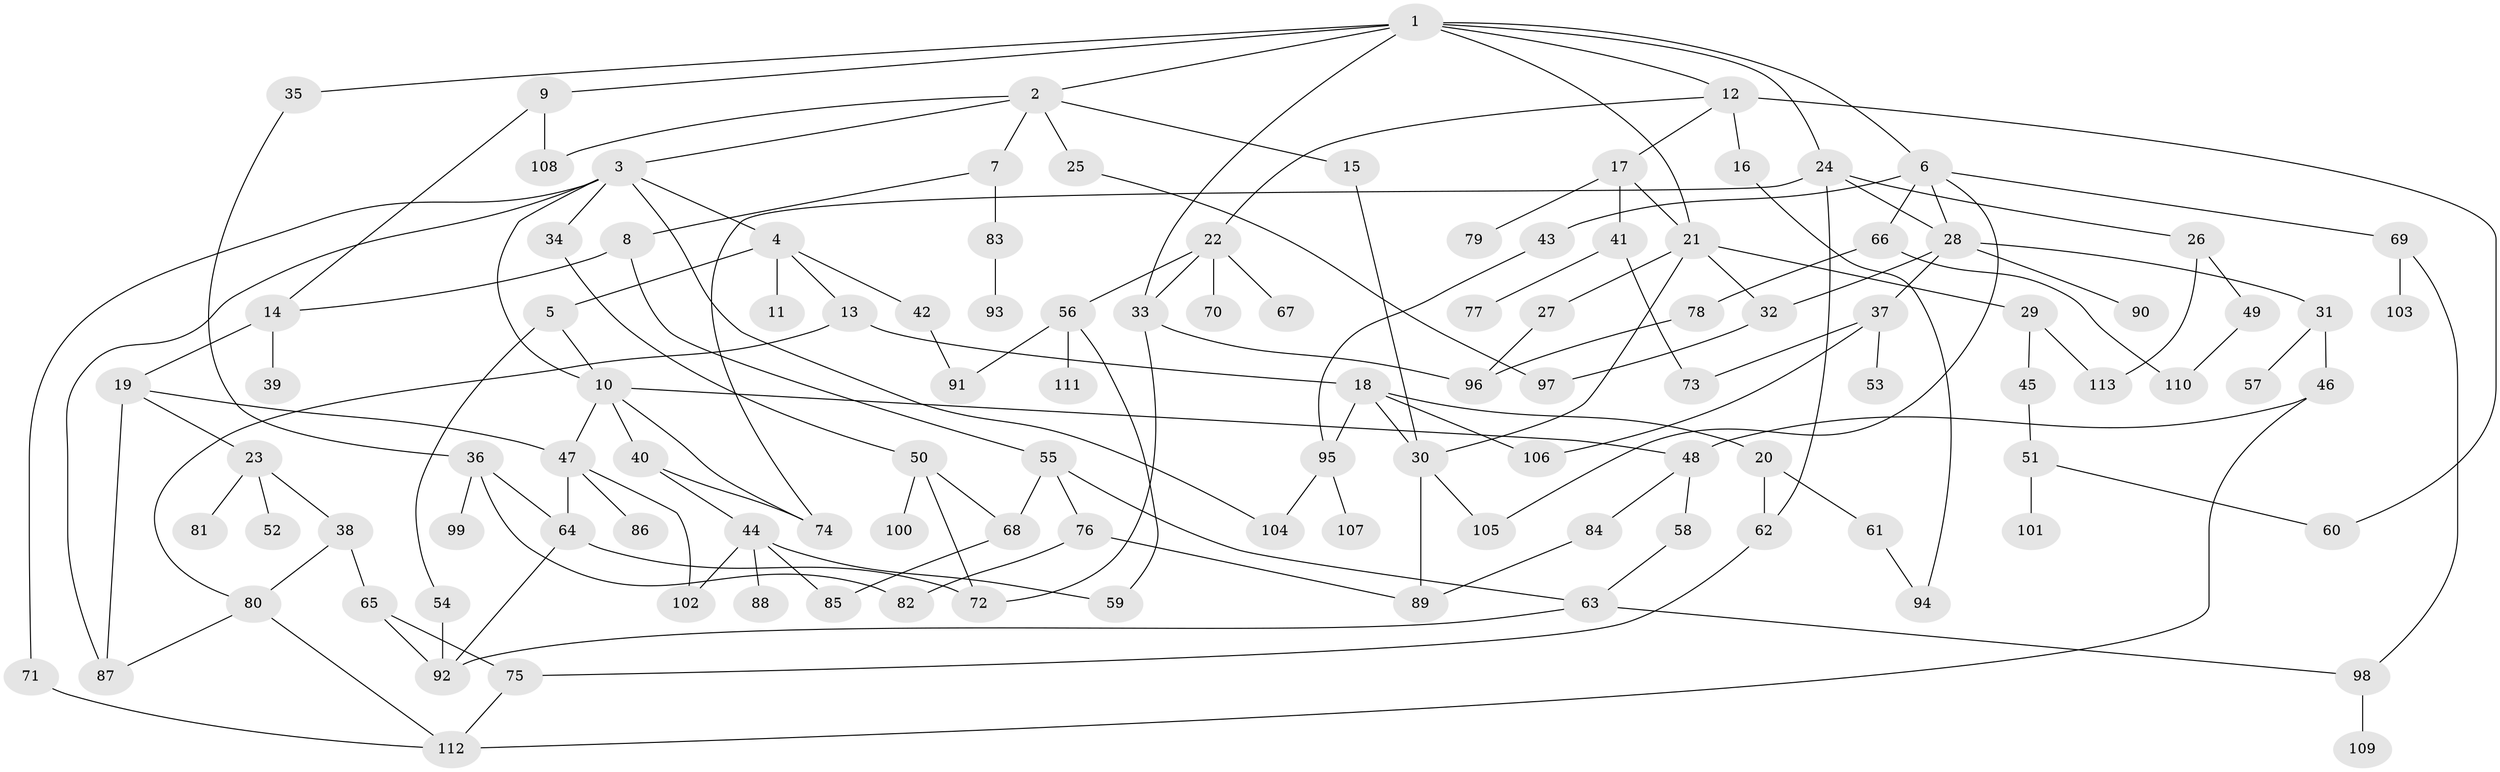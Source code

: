 // Generated by graph-tools (version 1.1) at 2025/49/03/09/25 03:49:23]
// undirected, 113 vertices, 161 edges
graph export_dot {
graph [start="1"]
  node [color=gray90,style=filled];
  1;
  2;
  3;
  4;
  5;
  6;
  7;
  8;
  9;
  10;
  11;
  12;
  13;
  14;
  15;
  16;
  17;
  18;
  19;
  20;
  21;
  22;
  23;
  24;
  25;
  26;
  27;
  28;
  29;
  30;
  31;
  32;
  33;
  34;
  35;
  36;
  37;
  38;
  39;
  40;
  41;
  42;
  43;
  44;
  45;
  46;
  47;
  48;
  49;
  50;
  51;
  52;
  53;
  54;
  55;
  56;
  57;
  58;
  59;
  60;
  61;
  62;
  63;
  64;
  65;
  66;
  67;
  68;
  69;
  70;
  71;
  72;
  73;
  74;
  75;
  76;
  77;
  78;
  79;
  80;
  81;
  82;
  83;
  84;
  85;
  86;
  87;
  88;
  89;
  90;
  91;
  92;
  93;
  94;
  95;
  96;
  97;
  98;
  99;
  100;
  101;
  102;
  103;
  104;
  105;
  106;
  107;
  108;
  109;
  110;
  111;
  112;
  113;
  1 -- 2;
  1 -- 6;
  1 -- 9;
  1 -- 12;
  1 -- 24;
  1 -- 35;
  1 -- 21;
  1 -- 33;
  2 -- 3;
  2 -- 7;
  2 -- 15;
  2 -- 25;
  2 -- 108;
  3 -- 4;
  3 -- 10;
  3 -- 34;
  3 -- 71;
  3 -- 104;
  3 -- 87;
  4 -- 5;
  4 -- 11;
  4 -- 13;
  4 -- 42;
  5 -- 54;
  5 -- 10;
  6 -- 43;
  6 -- 66;
  6 -- 69;
  6 -- 105;
  6 -- 28;
  7 -- 8;
  7 -- 83;
  8 -- 55;
  8 -- 14;
  9 -- 14;
  9 -- 108;
  10 -- 40;
  10 -- 48;
  10 -- 74;
  10 -- 47;
  12 -- 16;
  12 -- 17;
  12 -- 22;
  12 -- 60;
  13 -- 18;
  13 -- 80;
  14 -- 19;
  14 -- 39;
  15 -- 30;
  16 -- 94;
  17 -- 21;
  17 -- 41;
  17 -- 79;
  18 -- 20;
  18 -- 95;
  18 -- 106;
  18 -- 30;
  19 -- 23;
  19 -- 47;
  19 -- 87;
  20 -- 61;
  20 -- 62;
  21 -- 27;
  21 -- 29;
  21 -- 32;
  21 -- 30;
  22 -- 33;
  22 -- 56;
  22 -- 67;
  22 -- 70;
  23 -- 38;
  23 -- 52;
  23 -- 81;
  24 -- 26;
  24 -- 28;
  24 -- 62;
  24 -- 74;
  25 -- 97;
  26 -- 49;
  26 -- 113;
  27 -- 96;
  28 -- 31;
  28 -- 32;
  28 -- 37;
  28 -- 90;
  29 -- 45;
  29 -- 113;
  30 -- 89;
  30 -- 105;
  31 -- 46;
  31 -- 57;
  32 -- 97;
  33 -- 72;
  33 -- 96;
  34 -- 50;
  35 -- 36;
  36 -- 99;
  36 -- 64;
  36 -- 82;
  37 -- 53;
  37 -- 73;
  37 -- 106;
  38 -- 65;
  38 -- 80;
  40 -- 44;
  40 -- 74;
  41 -- 77;
  41 -- 73;
  42 -- 91;
  43 -- 95;
  44 -- 88;
  44 -- 102;
  44 -- 85;
  44 -- 59;
  45 -- 51;
  46 -- 112;
  46 -- 48;
  47 -- 64;
  47 -- 86;
  47 -- 102;
  48 -- 58;
  48 -- 84;
  49 -- 110;
  50 -- 100;
  50 -- 68;
  50 -- 72;
  51 -- 101;
  51 -- 60;
  54 -- 92;
  55 -- 68;
  55 -- 76;
  55 -- 63;
  56 -- 59;
  56 -- 91;
  56 -- 111;
  58 -- 63;
  61 -- 94;
  62 -- 75;
  63 -- 98;
  63 -- 92;
  64 -- 92;
  64 -- 72;
  65 -- 75;
  65 -- 92;
  66 -- 78;
  66 -- 110;
  68 -- 85;
  69 -- 103;
  69 -- 98;
  71 -- 112;
  75 -- 112;
  76 -- 82;
  76 -- 89;
  78 -- 96;
  80 -- 112;
  80 -- 87;
  83 -- 93;
  84 -- 89;
  95 -- 107;
  95 -- 104;
  98 -- 109;
}
